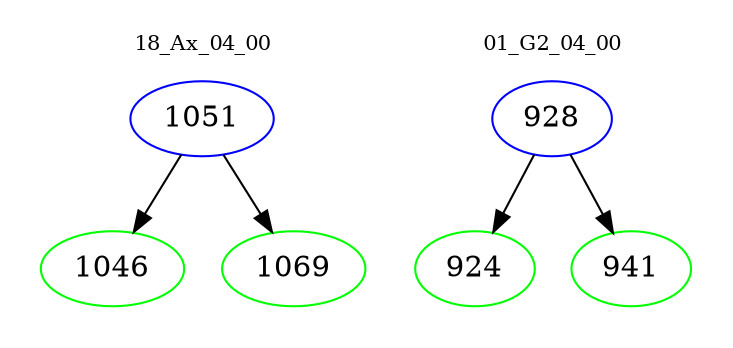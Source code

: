 digraph{
subgraph cluster_0 {
color = white
label = "18_Ax_04_00";
fontsize=10;
T0_1051 [label="1051", color="blue"]
T0_1051 -> T0_1046 [color="black"]
T0_1046 [label="1046", color="green"]
T0_1051 -> T0_1069 [color="black"]
T0_1069 [label="1069", color="green"]
}
subgraph cluster_1 {
color = white
label = "01_G2_04_00";
fontsize=10;
T1_928 [label="928", color="blue"]
T1_928 -> T1_924 [color="black"]
T1_924 [label="924", color="green"]
T1_928 -> T1_941 [color="black"]
T1_941 [label="941", color="green"]
}
}
